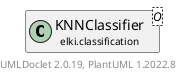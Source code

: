 @startuml
    remove .*\.(Instance|Par|Parameterizer|Factory)$
    set namespaceSeparator none
    hide empty fields
    hide empty methods

    class "<size:14>KNNClassifier.Par\n<size:10>elki.classification" as elki.classification.KNNClassifier.Par<O> {
        {static} +K_ID: OptionID
        #distanceFunction: Distance<? super O>
        #k: int
        +configure(Parameterization): void
        +make(): KNNClassifier<O>
    }

    interface "<size:14>Parameterizer\n<size:10>elki.utilities.optionhandling" as elki.utilities.optionhandling.Parameterizer [[../utilities/optionhandling/Parameterizer.html]] {
        {abstract} +make(): Object
    }
    class "<size:14>KNNClassifier\n<size:10>elki.classification" as elki.classification.KNNClassifier<O> [[KNNClassifier.html]]

    elki.utilities.optionhandling.Parameterizer <|.. elki.classification.KNNClassifier.Par
    elki.classification.KNNClassifier +-- elki.classification.KNNClassifier.Par

    center footer UMLDoclet 2.0.19, PlantUML 1.2022.8
@enduml
